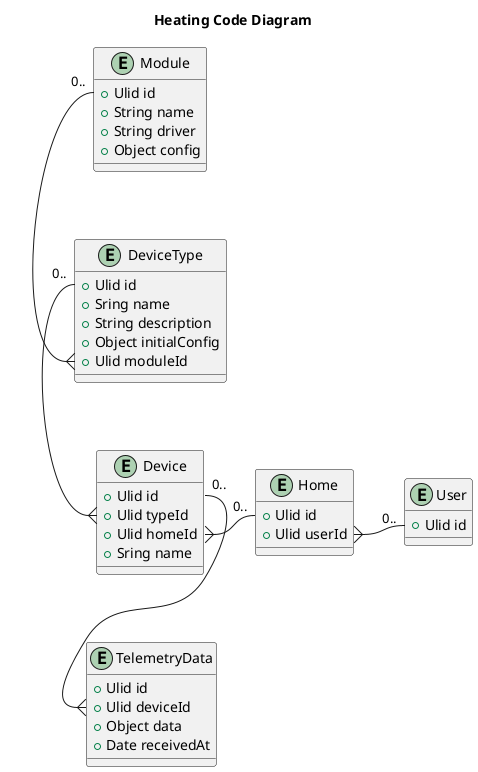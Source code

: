 @startuml smart_home
title Heating Code Diagram

top to bottom direction

entity User {
  +Ulid id
}

entity Home {
   +Ulid id
   +Ulid userId
}

entity Device {
  +Ulid id
  +Ulid typeId
  +Ulid homeId
  +Sring name
}

entity Module {
  +Ulid id
  +String name
  +String driver
  +Object config
}

entity DeviceType {
  +Ulid id
  +Sring name
  +String description
  +Object initialConfig
  +Ulid moduleId
}

entity TelemetryData {
    +Ulid id
    +Ulid deviceId
    +Object data
    +Date receivedAt
}

User::id "0.." -left-{ Home::userId
Home::id "0.." -left-{ Device::homeId
DeviceType::id "0.." --{ Device::typeId
Module::id "0.." --{ DeviceType::moduleId
Device::id "0.." --{ TelemetryData::deviceId

@enduml

